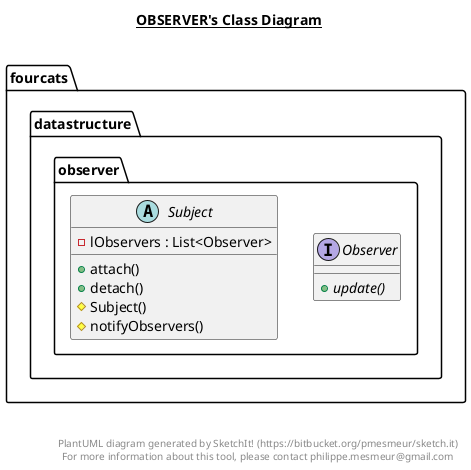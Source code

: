 @startuml

title __OBSERVER's Class Diagram__\n

  namespace fourcats {
    namespace datastructure {
      namespace observer {
        interface fourcats.datastructure.observer.Observer {
            {abstract} + update()
        }
      }
    }
  }
  

  namespace fourcats {
    namespace datastructure {
      namespace observer {
        abstract class fourcats.datastructure.observer.Subject {
            - lObservers : List<Observer>
            + attach()
            + detach()
            # Subject()
            # notifyObservers()
        }
      }
    }
  }
  



right footer


PlantUML diagram generated by SketchIt! (https://bitbucket.org/pmesmeur/sketch.it)
For more information about this tool, please contact philippe.mesmeur@gmail.com
endfooter

@enduml
